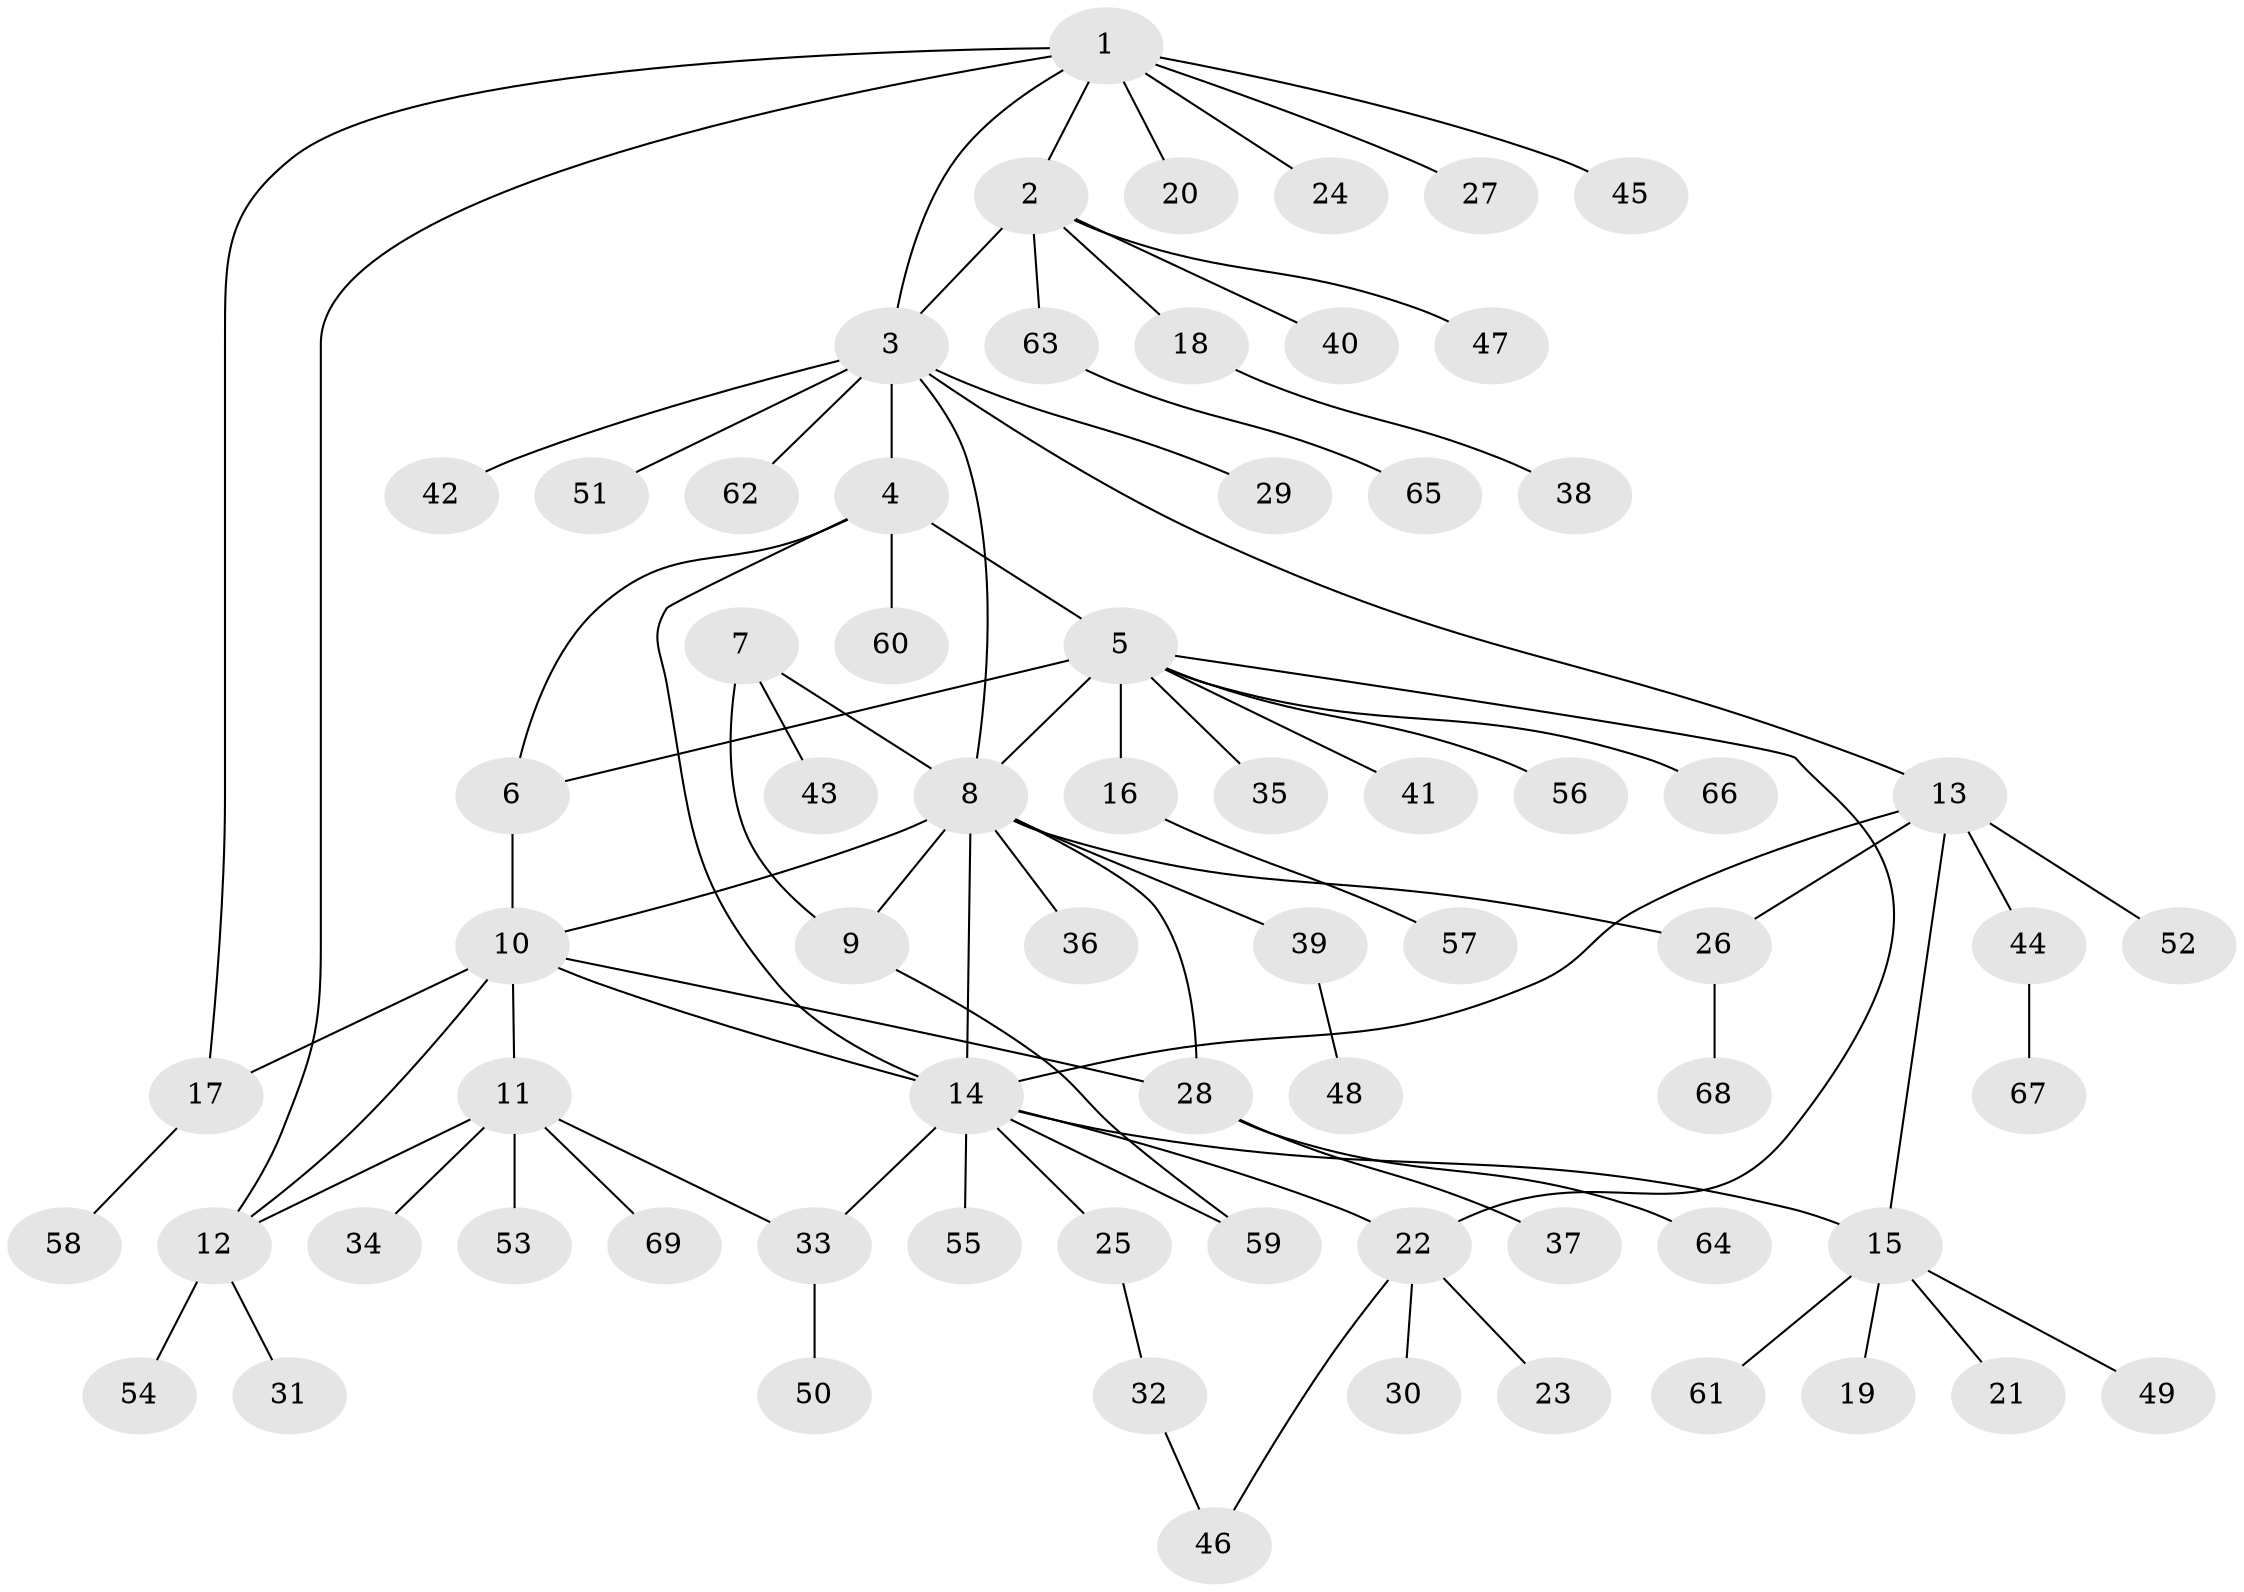 // Generated by graph-tools (version 1.1) at 2025/37/03/09/25 02:37:20]
// undirected, 69 vertices, 86 edges
graph export_dot {
graph [start="1"]
  node [color=gray90,style=filled];
  1;
  2;
  3;
  4;
  5;
  6;
  7;
  8;
  9;
  10;
  11;
  12;
  13;
  14;
  15;
  16;
  17;
  18;
  19;
  20;
  21;
  22;
  23;
  24;
  25;
  26;
  27;
  28;
  29;
  30;
  31;
  32;
  33;
  34;
  35;
  36;
  37;
  38;
  39;
  40;
  41;
  42;
  43;
  44;
  45;
  46;
  47;
  48;
  49;
  50;
  51;
  52;
  53;
  54;
  55;
  56;
  57;
  58;
  59;
  60;
  61;
  62;
  63;
  64;
  65;
  66;
  67;
  68;
  69;
  1 -- 2;
  1 -- 3;
  1 -- 12;
  1 -- 17;
  1 -- 20;
  1 -- 24;
  1 -- 27;
  1 -- 45;
  2 -- 3;
  2 -- 18;
  2 -- 40;
  2 -- 47;
  2 -- 63;
  3 -- 4;
  3 -- 8;
  3 -- 13;
  3 -- 29;
  3 -- 42;
  3 -- 51;
  3 -- 62;
  4 -- 5;
  4 -- 6;
  4 -- 14;
  4 -- 60;
  5 -- 6;
  5 -- 8;
  5 -- 16;
  5 -- 22;
  5 -- 35;
  5 -- 41;
  5 -- 56;
  5 -- 66;
  6 -- 10;
  7 -- 8;
  7 -- 9;
  7 -- 43;
  8 -- 9;
  8 -- 10;
  8 -- 14;
  8 -- 26;
  8 -- 28;
  8 -- 36;
  8 -- 39;
  9 -- 59;
  10 -- 11;
  10 -- 12;
  10 -- 14;
  10 -- 17;
  10 -- 28;
  11 -- 12;
  11 -- 33;
  11 -- 34;
  11 -- 53;
  11 -- 69;
  12 -- 31;
  12 -- 54;
  13 -- 14;
  13 -- 15;
  13 -- 26;
  13 -- 44;
  13 -- 52;
  14 -- 15;
  14 -- 22;
  14 -- 25;
  14 -- 33;
  14 -- 55;
  14 -- 59;
  15 -- 19;
  15 -- 21;
  15 -- 49;
  15 -- 61;
  16 -- 57;
  17 -- 58;
  18 -- 38;
  22 -- 23;
  22 -- 30;
  22 -- 46;
  25 -- 32;
  26 -- 68;
  28 -- 37;
  28 -- 64;
  32 -- 46;
  33 -- 50;
  39 -- 48;
  44 -- 67;
  63 -- 65;
}
